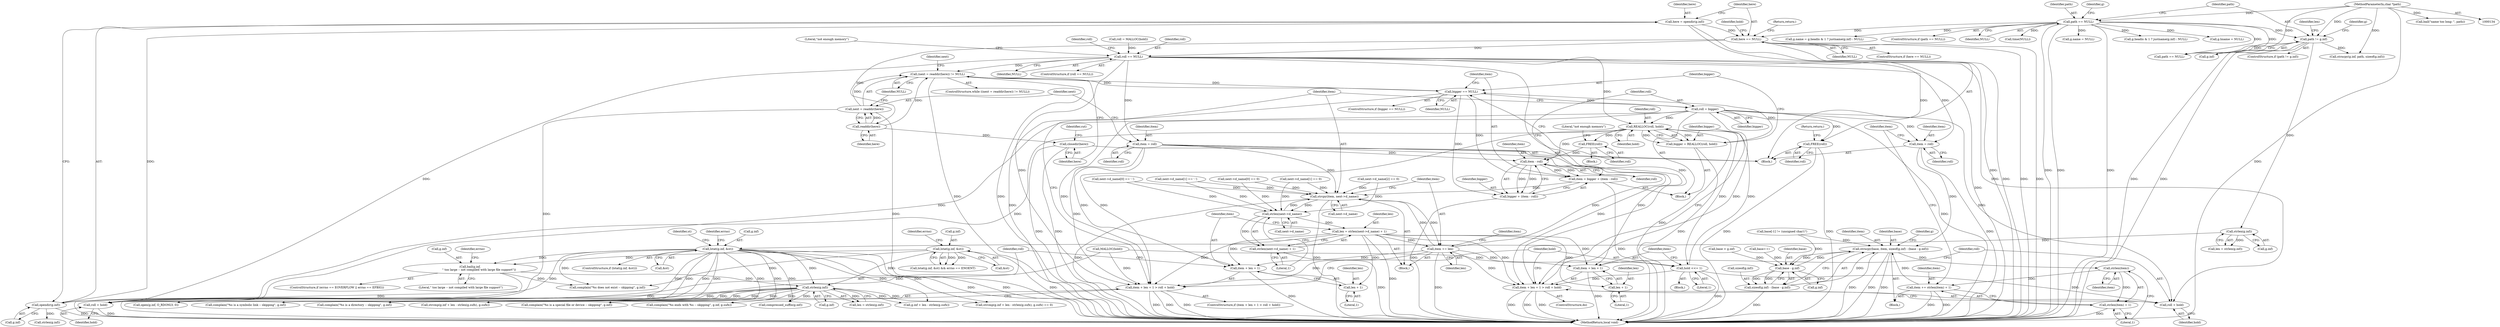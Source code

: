 digraph "0_pigz_fdad1406b3ec809f4954ff7cdf9e99eb18c2458f@API" {
"1000402" [label="(Call,here = opendir(g.inf))"];
"1000404" [label="(Call,opendir(g.inf))"];
"1000232" [label="(Call,lstat(g.inf, &st))"];
"1000227" [label="(Call,strlen(g.inf))"];
"1000196" [label="(Call,path != g.inf)"];
"1000148" [label="(Call,path == NULL)"];
"1000135" [label="(MethodParameterIn,char *path)"];
"1000304" [label="(Call,strlen(g.inf))"];
"1000281" [label="(Call,bail(g.inf,\n                    \" too large -- not compiled with large file support\"))"];
"1000264" [label="(Call,lstat(g.inf, &st))"];
"1000409" [label="(Call,here == NULL)"];
"1000421" [label="(Call,roll == NULL)"];
"1000431" [label="(Call,item = roll)"];
"1000492" [label="(Call,item + len + 1 > roll + hold)"];
"1000493" [label="(Call,item + len + 1)"];
"1000507" [label="(Call,item + len + 1 > roll + hold)"];
"1000508" [label="(Call,item + len + 1)"];
"1000535" [label="(Call,item - roll)"];
"1000531" [label="(Call,item = bigger + (item - roll))"];
"1000541" [label="(Call,strcpy(item, next->d_name))"];
"1000486" [label="(Call,strlen(next->d_name))"];
"1000483" [label="(Call,len = strlen(next->d_name) + 1)"];
"1000495" [label="(Call,len + 1)"];
"1000510" [label="(Call,len + 1)"];
"1000546" [label="(Call,item += len)"];
"1000485" [label="(Call,strlen(next->d_name) + 1)"];
"1000533" [label="(Call,bigger + (item - roll))"];
"1000435" [label="(Call,(next = readdir(here)) != NULL)"];
"1000522" [label="(Call,bigger == NULL)"];
"1000538" [label="(Call,roll = bigger)"];
"1000498" [label="(Call,roll + hold)"];
"1000513" [label="(Call,roll + hold)"];
"1000518" [label="(Call,REALLOC(roll, hold))"];
"1000504" [label="(Call,hold <<= 1)"];
"1000516" [label="(Call,bigger = REALLOC(roll, hold))"];
"1000526" [label="(Call,FREE(roll))"];
"1000606" [label="(Call,item = roll)"];
"1000613" [label="(Call,strncpy(base, item, sizeof(g.inf) - (base - g.inf)))"];
"1000621" [label="(Call,base - g.inf)"];
"1000616" [label="(Call,sizeof(g.inf) - (base - g.inf))"];
"1000662" [label="(Call,strlen(item))"];
"1000659" [label="(Call,item += strlen(item) + 1)"];
"1000661" [label="(Call,strlen(item) + 1)"];
"1000669" [label="(Call,FREE(roll))"];
"1000438" [label="(Call,readdir(here))"];
"1000436" [label="(Call,next = readdir(here))"];
"1000553" [label="(Call,closedir(here))"];
"1000611" [label="(Identifier,item)"];
"1000281" [label="(Call,bail(g.inf,\n                    \" too large -- not compiled with large file support\"))"];
"1000538" [label="(Call,roll = bigger)"];
"1000782" [label="(Call,g.headis & 1 ? justname(g.inf) : NULL)"];
"1000222" [label="(Call,bail(\"name too long: \", path))"];
"1000695" [label="(Call,g.inf + len - strlen(g.sufx))"];
"1000410" [label="(Identifier,here)"];
"1000273" [label="(ControlStructure,if (errno == EOVERFLOW || errno == EFBIG))"];
"1000622" [label="(Identifier,base)"];
"1000739" [label="(Call,compressed_suffix(g.inf))"];
"1000421" [label="(Call,roll == NULL)"];
"1000574" [label="(Call,base[-1] != (unsigned char)'/')"];
"1000483" [label="(Call,len = strlen(next->d_name) + 1)"];
"1000671" [label="(Return,return;)"];
"1000439" [label="(Identifier,here)"];
"1000486" [label="(Call,strlen(next->d_name))"];
"1000425" [label="(Literal,\"not enough memory\")"];
"1000532" [label="(Identifier,item)"];
"1000693" [label="(Call,strcmp(g.inf + len - strlen(g.sufx), g.sufx) == 0)"];
"1000285" [label="(Literal,\" too large -- not compiled with large file support\")"];
"1000519" [label="(Identifier,roll)"];
"1000613" [label="(Call,strncpy(base, item, sizeof(g.inf) - (base - g.inf)))"];
"1000670" [label="(Identifier,roll)"];
"1000535" [label="(Call,item - roll)"];
"1000302" [label="(Call,len = strlen(g.inf))"];
"1000231" [label="(ControlStructure,if (lstat(g.inf, &st)))"];
"1000537" [label="(Identifier,roll)"];
"1000520" [label="(Identifier,hold)"];
"1000506" [label="(Literal,1)"];
"1000432" [label="(Identifier,item)"];
"1000202" [label="(Call,strncpy(g.inf, path, sizeof(g.inf)))"];
"1000440" [label="(Identifier,NULL)"];
"1000529" [label="(Literal,\"not enough memory\")"];
"1000569" [label="(Call,base > g.inf)"];
"1000513" [label="(Call,roll + hold)"];
"1000227" [label="(Call,strlen(g.inf))"];
"1000287" [label="(Identifier,errno)"];
"1000539" [label="(Identifier,roll)"];
"1000271" [label="(Identifier,errno)"];
"1000516" [label="(Call,bigger = REALLOC(roll, hold))"];
"1000435" [label="(Call,(next = readdir(here)) != NULL)"];
"1000606" [label="(Call,item = roll)"];
"1000431" [label="(Call,item = roll)"];
"1000232" [label="(Call,lstat(g.inf, &st))"];
"1000514" [label="(Identifier,roll)"];
"1000521" [label="(ControlStructure,if (bigger == NULL))"];
"1000304" [label="(Call,strlen(g.inf))"];
"1000662" [label="(Call,strlen(item))"];
"1000563" [label="(Call,strlen(g.inf))"];
"1000547" [label="(Identifier,item)"];
"1000811" [label="(Call,g.hname = NULL)"];
"1000500" [label="(Identifier,hold)"];
"1000412" [label="(Return,return;)"];
"1000282" [label="(Call,g.inf)"];
"1000263" [label="(Call,lstat(g.inf, &st) && errno == ENOENT)"];
"1000534" [label="(Identifier,bigger)"];
"1000603" [label="(Call,base++)"];
"1000664" [label="(Literal,1)"];
"1000526" [label="(Call,FREE(roll))"];
"1000404" [label="(Call,opendir(g.inf))"];
"1000333" [label="(Call,complain(\"%s is a special file or device -- skipping\", g.inf))"];
"1000960" [label="(Call,path == NULL)"];
"1000508" [label="(Call,item + len + 1)"];
"1000710" [label="(Call,complain(\"%s ends with %s -- skipping\", g.inf, g.sufx))"];
"1000493" [label="(Call,item + len + 1)"];
"1001438" [label="(MethodReturn,local void)"];
"1000162" [label="(Call,g.name = NULL)"];
"1000135" [label="(MethodParameterIn,char *path)"];
"1000204" [label="(Identifier,g)"];
"1000429" [label="(Identifier,roll)"];
"1000778" [label="(Call,g.name = g.headis & 1 ? justname(g.inf) : NULL)"];
"1000497" [label="(Literal,1)"];
"1000504" [label="(Call,hold <<= 1)"];
"1000659" [label="(Call,item += strlen(item) + 1)"];
"1000608" [label="(Identifier,roll)"];
"1000554" [label="(Identifier,here)"];
"1000660" [label="(Identifier,item)"];
"1000661" [label="(Call,strlen(item) + 1)"];
"1000533" [label="(Call,bigger + (item - roll))"];
"1000523" [label="(Identifier,bigger)"];
"1000437" [label="(Identifier,next)"];
"1000147" [label="(ControlStructure,if (path == NULL))"];
"1000548" [label="(Identifier,len)"];
"1000543" [label="(Call,next->d_name)"];
"1000149" [label="(Identifier,path)"];
"1000242" [label="(Identifier,errno)"];
"1000515" [label="(Identifier,hold)"];
"1000233" [label="(Call,g.inf)"];
"1000402" [label="(Call,here = opendir(g.inf))"];
"1000546" [label="(Call,item += len)"];
"1000498" [label="(Call,roll + hold)"];
"1000452" [label="(Call,next->d_name[0] == '.')"];
"1000423" [label="(Identifier,NULL)"];
"1000411" [label="(Identifier,NULL)"];
"1000444" [label="(Call,next->d_name[0] == 0)"];
"1000487" [label="(Call,next->d_name)"];
"1000468" [label="(Call,next->d_name[1] == '.')"];
"1000614" [label="(Identifier,base)"];
"1000499" [label="(Identifier,roll)"];
"1000510" [label="(Call,len + 1)"];
"1000495" [label="(Call,len + 1)"];
"1000617" [label="(Call,sizeof(g.inf))"];
"1000540" [label="(Identifier,bigger)"];
"1000416" [label="(Call,roll = MALLOC(hold))"];
"1000492" [label="(Call,item + len + 1 > roll + hold)"];
"1000616" [label="(Call,sizeof(g.inf) - (base - g.inf))"];
"1000226" [label="(Identifier,len)"];
"1000496" [label="(Identifier,len)"];
"1000485" [label="(Call,strlen(next->d_name) + 1)"];
"1000447" [label="(Identifier,next)"];
"1000408" [label="(ControlStructure,if (here == NULL))"];
"1000522" [label="(Call,bigger == NULL)"];
"1000556" [label="(Identifier,cut)"];
"1000484" [label="(Identifier,len)"];
"1000511" [label="(Identifier,len)"];
"1000236" [label="(Call,&st)"];
"1000264" [label="(Call,lstat(g.inf, &st))"];
"1000460" [label="(Call,next->d_name[1] == 0)"];
"1000607" [label="(Identifier,item)"];
"1000507" [label="(Call,item + len + 1 > roll + hold)"];
"1000150" [label="(Identifier,NULL)"];
"1000541" [label="(Call,strcpy(item, next->d_name))"];
"1000612" [label="(Block,)"];
"1000305" [label="(Call,g.inf)"];
"1000761" [label="(Call,open(g.inf, O_RDONLY, 0))"];
"1000551" [label="(Identifier,item)"];
"1000525" [label="(Block,)"];
"1000268" [label="(Call,&st)"];
"1000296" [label="(Call,complain(\"%s does not exist -- skipping\", g.inf))"];
"1000265" [label="(Call,g.inf)"];
"1000509" [label="(Identifier,item)"];
"1000475" [label="(Call,next->d_name[2] == 0)"];
"1000518" [label="(Call,REALLOC(roll, hold))"];
"1000433" [label="(Identifier,roll)"];
"1000197" [label="(Identifier,path)"];
"1000313" [label="(Identifier,st)"];
"1000505" [label="(Identifier,hold)"];
"1000531" [label="(Call,item = bigger + (item - roll))"];
"1000491" [label="(ControlStructure,if (item + len + 1 > roll + hold))"];
"1000358" [label="(Call,complain(\"%s is a symbolic link -- skipping\", g.inf))"];
"1000414" [label="(Identifier,hold)"];
"1000621" [label="(Call,base - g.inf)"];
"1000623" [label="(Call,g.inf)"];
"1000512" [label="(Literal,1)"];
"1000438" [label="(Call,readdir(here))"];
"1000441" [label="(Block,)"];
"1000501" [label="(Block,)"];
"1000148" [label="(Call,path == NULL)"];
"1000422" [label="(Identifier,roll)"];
"1000490" [label="(Literal,1)"];
"1000629" [label="(Identifier,g)"];
"1000378" [label="(Call,complain(\"%s is a directory -- skipping\", g.inf))"];
"1000184" [label="(Call,time(NULL))"];
"1000524" [label="(Identifier,NULL)"];
"1000694" [label="(Call,strcmp(g.inf + len - strlen(g.sufx), g.sufx))"];
"1000553" [label="(Call,closedir(here))"];
"1000403" [label="(Identifier,here)"];
"1000420" [label="(ControlStructure,if (roll == NULL))"];
"1000503" [label="(Block,)"];
"1000228" [label="(Call,g.inf)"];
"1000196" [label="(Call,path != g.inf)"];
"1000536" [label="(Identifier,item)"];
"1000418" [label="(Call,MALLOC(hold))"];
"1000669" [label="(Call,FREE(roll))"];
"1000225" [label="(Call,len = strlen(g.inf))"];
"1000663" [label="(Identifier,item)"];
"1000615" [label="(Identifier,item)"];
"1000409" [label="(Call,here == NULL)"];
"1000502" [label="(ControlStructure,do)"];
"1000517" [label="(Identifier,bigger)"];
"1000195" [label="(ControlStructure,if (path != g.inf))"];
"1000405" [label="(Call,g.inf)"];
"1000527" [label="(Identifier,roll)"];
"1000392" [label="(Block,)"];
"1000198" [label="(Call,g.inf)"];
"1000436" [label="(Call,next = readdir(here))"];
"1000494" [label="(Identifier,item)"];
"1000542" [label="(Identifier,item)"];
"1000434" [label="(ControlStructure,while ((next = readdir(here)) != NULL))"];
"1000154" [label="(Identifier,g)"];
"1000402" -> "1000392"  [label="AST: "];
"1000402" -> "1000404"  [label="CFG: "];
"1000403" -> "1000402"  [label="AST: "];
"1000404" -> "1000402"  [label="AST: "];
"1000410" -> "1000402"  [label="CFG: "];
"1000402" -> "1001438"  [label="DDG: "];
"1000404" -> "1000402"  [label="DDG: "];
"1000402" -> "1000409"  [label="DDG: "];
"1000404" -> "1000405"  [label="CFG: "];
"1000405" -> "1000404"  [label="AST: "];
"1000404" -> "1001438"  [label="DDG: "];
"1000232" -> "1000404"  [label="DDG: "];
"1000304" -> "1000404"  [label="DDG: "];
"1000404" -> "1000563"  [label="DDG: "];
"1000232" -> "1000231"  [label="AST: "];
"1000232" -> "1000236"  [label="CFG: "];
"1000233" -> "1000232"  [label="AST: "];
"1000236" -> "1000232"  [label="AST: "];
"1000242" -> "1000232"  [label="CFG: "];
"1000313" -> "1000232"  [label="CFG: "];
"1000232" -> "1001438"  [label="DDG: "];
"1000232" -> "1001438"  [label="DDG: "];
"1000227" -> "1000232"  [label="DDG: "];
"1000232" -> "1000281"  [label="DDG: "];
"1000232" -> "1000296"  [label="DDG: "];
"1000232" -> "1000304"  [label="DDG: "];
"1000232" -> "1000333"  [label="DDG: "];
"1000232" -> "1000358"  [label="DDG: "];
"1000232" -> "1000378"  [label="DDG: "];
"1000232" -> "1000693"  [label="DDG: "];
"1000232" -> "1000694"  [label="DDG: "];
"1000232" -> "1000695"  [label="DDG: "];
"1000232" -> "1000710"  [label="DDG: "];
"1000232" -> "1000739"  [label="DDG: "];
"1000232" -> "1000761"  [label="DDG: "];
"1000227" -> "1000225"  [label="AST: "];
"1000227" -> "1000228"  [label="CFG: "];
"1000228" -> "1000227"  [label="AST: "];
"1000225" -> "1000227"  [label="CFG: "];
"1000227" -> "1000225"  [label="DDG: "];
"1000196" -> "1000227"  [label="DDG: "];
"1000196" -> "1000195"  [label="AST: "];
"1000196" -> "1000198"  [label="CFG: "];
"1000197" -> "1000196"  [label="AST: "];
"1000198" -> "1000196"  [label="AST: "];
"1000204" -> "1000196"  [label="CFG: "];
"1000226" -> "1000196"  [label="CFG: "];
"1000196" -> "1001438"  [label="DDG: "];
"1000196" -> "1001438"  [label="DDG: "];
"1000148" -> "1000196"  [label="DDG: "];
"1000135" -> "1000196"  [label="DDG: "];
"1000196" -> "1000202"  [label="DDG: "];
"1000196" -> "1000960"  [label="DDG: "];
"1000148" -> "1000147"  [label="AST: "];
"1000148" -> "1000150"  [label="CFG: "];
"1000149" -> "1000148"  [label="AST: "];
"1000150" -> "1000148"  [label="AST: "];
"1000154" -> "1000148"  [label="CFG: "];
"1000197" -> "1000148"  [label="CFG: "];
"1000148" -> "1001438"  [label="DDG: "];
"1000148" -> "1001438"  [label="DDG: "];
"1000148" -> "1001438"  [label="DDG: "];
"1000135" -> "1000148"  [label="DDG: "];
"1000148" -> "1000162"  [label="DDG: "];
"1000148" -> "1000184"  [label="DDG: "];
"1000148" -> "1000409"  [label="DDG: "];
"1000148" -> "1000778"  [label="DDG: "];
"1000148" -> "1000782"  [label="DDG: "];
"1000148" -> "1000811"  [label="DDG: "];
"1000148" -> "1000960"  [label="DDG: "];
"1000148" -> "1000960"  [label="DDG: "];
"1000135" -> "1000134"  [label="AST: "];
"1000135" -> "1001438"  [label="DDG: "];
"1000135" -> "1000202"  [label="DDG: "];
"1000135" -> "1000222"  [label="DDG: "];
"1000135" -> "1000960"  [label="DDG: "];
"1000304" -> "1000302"  [label="AST: "];
"1000304" -> "1000305"  [label="CFG: "];
"1000305" -> "1000304"  [label="AST: "];
"1000302" -> "1000304"  [label="CFG: "];
"1000304" -> "1000302"  [label="DDG: "];
"1000281" -> "1000304"  [label="DDG: "];
"1000264" -> "1000304"  [label="DDG: "];
"1000304" -> "1000333"  [label="DDG: "];
"1000304" -> "1000358"  [label="DDG: "];
"1000304" -> "1000378"  [label="DDG: "];
"1000304" -> "1000693"  [label="DDG: "];
"1000304" -> "1000694"  [label="DDG: "];
"1000304" -> "1000695"  [label="DDG: "];
"1000304" -> "1000710"  [label="DDG: "];
"1000304" -> "1000739"  [label="DDG: "];
"1000304" -> "1000761"  [label="DDG: "];
"1000281" -> "1000273"  [label="AST: "];
"1000281" -> "1000285"  [label="CFG: "];
"1000282" -> "1000281"  [label="AST: "];
"1000285" -> "1000281"  [label="AST: "];
"1000287" -> "1000281"  [label="CFG: "];
"1000281" -> "1001438"  [label="DDG: "];
"1000264" -> "1000281"  [label="DDG: "];
"1000281" -> "1000296"  [label="DDG: "];
"1000264" -> "1000263"  [label="AST: "];
"1000264" -> "1000268"  [label="CFG: "];
"1000265" -> "1000264"  [label="AST: "];
"1000268" -> "1000264"  [label="AST: "];
"1000271" -> "1000264"  [label="CFG: "];
"1000263" -> "1000264"  [label="CFG: "];
"1000264" -> "1001438"  [label="DDG: "];
"1000264" -> "1000263"  [label="DDG: "];
"1000264" -> "1000263"  [label="DDG: "];
"1000264" -> "1000296"  [label="DDG: "];
"1000409" -> "1000408"  [label="AST: "];
"1000409" -> "1000411"  [label="CFG: "];
"1000410" -> "1000409"  [label="AST: "];
"1000411" -> "1000409"  [label="AST: "];
"1000412" -> "1000409"  [label="CFG: "];
"1000414" -> "1000409"  [label="CFG: "];
"1000409" -> "1001438"  [label="DDG: "];
"1000409" -> "1001438"  [label="DDG: "];
"1000409" -> "1001438"  [label="DDG: "];
"1000409" -> "1000421"  [label="DDG: "];
"1000409" -> "1000438"  [label="DDG: "];
"1000421" -> "1000420"  [label="AST: "];
"1000421" -> "1000423"  [label="CFG: "];
"1000422" -> "1000421"  [label="AST: "];
"1000423" -> "1000421"  [label="AST: "];
"1000425" -> "1000421"  [label="CFG: "];
"1000429" -> "1000421"  [label="CFG: "];
"1000421" -> "1001438"  [label="DDG: "];
"1000416" -> "1000421"  [label="DDG: "];
"1000421" -> "1000431"  [label="DDG: "];
"1000421" -> "1000435"  [label="DDG: "];
"1000421" -> "1000492"  [label="DDG: "];
"1000421" -> "1000498"  [label="DDG: "];
"1000421" -> "1000507"  [label="DDG: "];
"1000421" -> "1000513"  [label="DDG: "];
"1000421" -> "1000518"  [label="DDG: "];
"1000421" -> "1000606"  [label="DDG: "];
"1000421" -> "1000669"  [label="DDG: "];
"1000431" -> "1000392"  [label="AST: "];
"1000431" -> "1000433"  [label="CFG: "];
"1000432" -> "1000431"  [label="AST: "];
"1000433" -> "1000431"  [label="AST: "];
"1000437" -> "1000431"  [label="CFG: "];
"1000431" -> "1000492"  [label="DDG: "];
"1000431" -> "1000493"  [label="DDG: "];
"1000431" -> "1000507"  [label="DDG: "];
"1000431" -> "1000508"  [label="DDG: "];
"1000431" -> "1000535"  [label="DDG: "];
"1000431" -> "1000541"  [label="DDG: "];
"1000492" -> "1000491"  [label="AST: "];
"1000492" -> "1000498"  [label="CFG: "];
"1000493" -> "1000492"  [label="AST: "];
"1000498" -> "1000492"  [label="AST: "];
"1000505" -> "1000492"  [label="CFG: "];
"1000542" -> "1000492"  [label="CFG: "];
"1000492" -> "1001438"  [label="DDG: "];
"1000492" -> "1001438"  [label="DDG: "];
"1000492" -> "1001438"  [label="DDG: "];
"1000546" -> "1000492"  [label="DDG: "];
"1000483" -> "1000492"  [label="DDG: "];
"1000538" -> "1000492"  [label="DDG: "];
"1000518" -> "1000492"  [label="DDG: "];
"1000418" -> "1000492"  [label="DDG: "];
"1000493" -> "1000495"  [label="CFG: "];
"1000494" -> "1000493"  [label="AST: "];
"1000495" -> "1000493"  [label="AST: "];
"1000499" -> "1000493"  [label="CFG: "];
"1000493" -> "1001438"  [label="DDG: "];
"1000546" -> "1000493"  [label="DDG: "];
"1000483" -> "1000493"  [label="DDG: "];
"1000507" -> "1000502"  [label="AST: "];
"1000507" -> "1000513"  [label="CFG: "];
"1000508" -> "1000507"  [label="AST: "];
"1000513" -> "1000507"  [label="AST: "];
"1000505" -> "1000507"  [label="CFG: "];
"1000517" -> "1000507"  [label="CFG: "];
"1000507" -> "1001438"  [label="DDG: "];
"1000507" -> "1001438"  [label="DDG: "];
"1000507" -> "1001438"  [label="DDG: "];
"1000546" -> "1000507"  [label="DDG: "];
"1000483" -> "1000507"  [label="DDG: "];
"1000538" -> "1000507"  [label="DDG: "];
"1000504" -> "1000507"  [label="DDG: "];
"1000508" -> "1000510"  [label="CFG: "];
"1000509" -> "1000508"  [label="AST: "];
"1000510" -> "1000508"  [label="AST: "];
"1000514" -> "1000508"  [label="CFG: "];
"1000508" -> "1001438"  [label="DDG: "];
"1000546" -> "1000508"  [label="DDG: "];
"1000483" -> "1000508"  [label="DDG: "];
"1000535" -> "1000533"  [label="AST: "];
"1000535" -> "1000537"  [label="CFG: "];
"1000536" -> "1000535"  [label="AST: "];
"1000537" -> "1000535"  [label="AST: "];
"1000533" -> "1000535"  [label="CFG: "];
"1000535" -> "1000531"  [label="DDG: "];
"1000535" -> "1000531"  [label="DDG: "];
"1000535" -> "1000533"  [label="DDG: "];
"1000535" -> "1000533"  [label="DDG: "];
"1000546" -> "1000535"  [label="DDG: "];
"1000518" -> "1000535"  [label="DDG: "];
"1000526" -> "1000535"  [label="DDG: "];
"1000531" -> "1000501"  [label="AST: "];
"1000531" -> "1000533"  [label="CFG: "];
"1000532" -> "1000531"  [label="AST: "];
"1000533" -> "1000531"  [label="AST: "];
"1000539" -> "1000531"  [label="CFG: "];
"1000531" -> "1001438"  [label="DDG: "];
"1000522" -> "1000531"  [label="DDG: "];
"1000531" -> "1000541"  [label="DDG: "];
"1000541" -> "1000441"  [label="AST: "];
"1000541" -> "1000543"  [label="CFG: "];
"1000542" -> "1000541"  [label="AST: "];
"1000543" -> "1000541"  [label="AST: "];
"1000547" -> "1000541"  [label="CFG: "];
"1000541" -> "1001438"  [label="DDG: "];
"1000541" -> "1001438"  [label="DDG: "];
"1000541" -> "1000486"  [label="DDG: "];
"1000546" -> "1000541"  [label="DDG: "];
"1000460" -> "1000541"  [label="DDG: "];
"1000475" -> "1000541"  [label="DDG: "];
"1000468" -> "1000541"  [label="DDG: "];
"1000444" -> "1000541"  [label="DDG: "];
"1000452" -> "1000541"  [label="DDG: "];
"1000486" -> "1000541"  [label="DDG: "];
"1000541" -> "1000546"  [label="DDG: "];
"1000486" -> "1000485"  [label="AST: "];
"1000486" -> "1000487"  [label="CFG: "];
"1000487" -> "1000486"  [label="AST: "];
"1000490" -> "1000486"  [label="CFG: "];
"1000486" -> "1000483"  [label="DDG: "];
"1000486" -> "1000485"  [label="DDG: "];
"1000460" -> "1000486"  [label="DDG: "];
"1000475" -> "1000486"  [label="DDG: "];
"1000468" -> "1000486"  [label="DDG: "];
"1000444" -> "1000486"  [label="DDG: "];
"1000452" -> "1000486"  [label="DDG: "];
"1000483" -> "1000441"  [label="AST: "];
"1000483" -> "1000485"  [label="CFG: "];
"1000484" -> "1000483"  [label="AST: "];
"1000485" -> "1000483"  [label="AST: "];
"1000494" -> "1000483"  [label="CFG: "];
"1000483" -> "1001438"  [label="DDG: "];
"1000483" -> "1000495"  [label="DDG: "];
"1000483" -> "1000510"  [label="DDG: "];
"1000483" -> "1000546"  [label="DDG: "];
"1000495" -> "1000497"  [label="CFG: "];
"1000496" -> "1000495"  [label="AST: "];
"1000497" -> "1000495"  [label="AST: "];
"1000510" -> "1000512"  [label="CFG: "];
"1000511" -> "1000510"  [label="AST: "];
"1000512" -> "1000510"  [label="AST: "];
"1000546" -> "1000441"  [label="AST: "];
"1000546" -> "1000548"  [label="CFG: "];
"1000547" -> "1000546"  [label="AST: "];
"1000548" -> "1000546"  [label="AST: "];
"1000551" -> "1000546"  [label="CFG: "];
"1000546" -> "1001438"  [label="DDG: "];
"1000485" -> "1000490"  [label="CFG: "];
"1000490" -> "1000485"  [label="AST: "];
"1000485" -> "1001438"  [label="DDG: "];
"1000534" -> "1000533"  [label="AST: "];
"1000533" -> "1001438"  [label="DDG: "];
"1000522" -> "1000533"  [label="DDG: "];
"1000435" -> "1000434"  [label="AST: "];
"1000435" -> "1000440"  [label="CFG: "];
"1000436" -> "1000435"  [label="AST: "];
"1000440" -> "1000435"  [label="AST: "];
"1000447" -> "1000435"  [label="CFG: "];
"1000554" -> "1000435"  [label="CFG: "];
"1000435" -> "1001438"  [label="DDG: "];
"1000435" -> "1001438"  [label="DDG: "];
"1000436" -> "1000435"  [label="DDG: "];
"1000438" -> "1000435"  [label="DDG: "];
"1000522" -> "1000435"  [label="DDG: "];
"1000435" -> "1000522"  [label="DDG: "];
"1000522" -> "1000521"  [label="AST: "];
"1000522" -> "1000524"  [label="CFG: "];
"1000523" -> "1000522"  [label="AST: "];
"1000524" -> "1000522"  [label="AST: "];
"1000527" -> "1000522"  [label="CFG: "];
"1000532" -> "1000522"  [label="CFG: "];
"1000522" -> "1001438"  [label="DDG: "];
"1000516" -> "1000522"  [label="DDG: "];
"1000522" -> "1000538"  [label="DDG: "];
"1000538" -> "1000501"  [label="AST: "];
"1000538" -> "1000540"  [label="CFG: "];
"1000539" -> "1000538"  [label="AST: "];
"1000540" -> "1000538"  [label="AST: "];
"1000542" -> "1000538"  [label="CFG: "];
"1000538" -> "1001438"  [label="DDG: "];
"1000538" -> "1000498"  [label="DDG: "];
"1000538" -> "1000513"  [label="DDG: "];
"1000538" -> "1000518"  [label="DDG: "];
"1000538" -> "1000606"  [label="DDG: "];
"1000538" -> "1000669"  [label="DDG: "];
"1000498" -> "1000500"  [label="CFG: "];
"1000499" -> "1000498"  [label="AST: "];
"1000500" -> "1000498"  [label="AST: "];
"1000498" -> "1001438"  [label="DDG: "];
"1000518" -> "1000498"  [label="DDG: "];
"1000418" -> "1000498"  [label="DDG: "];
"1000513" -> "1000515"  [label="CFG: "];
"1000514" -> "1000513"  [label="AST: "];
"1000515" -> "1000513"  [label="AST: "];
"1000504" -> "1000513"  [label="DDG: "];
"1000518" -> "1000516"  [label="AST: "];
"1000518" -> "1000520"  [label="CFG: "];
"1000519" -> "1000518"  [label="AST: "];
"1000520" -> "1000518"  [label="AST: "];
"1000516" -> "1000518"  [label="CFG: "];
"1000518" -> "1001438"  [label="DDG: "];
"1000518" -> "1000504"  [label="DDG: "];
"1000518" -> "1000516"  [label="DDG: "];
"1000518" -> "1000516"  [label="DDG: "];
"1000504" -> "1000518"  [label="DDG: "];
"1000518" -> "1000526"  [label="DDG: "];
"1000504" -> "1000503"  [label="AST: "];
"1000504" -> "1000506"  [label="CFG: "];
"1000505" -> "1000504"  [label="AST: "];
"1000506" -> "1000504"  [label="AST: "];
"1000509" -> "1000504"  [label="CFG: "];
"1000504" -> "1001438"  [label="DDG: "];
"1000418" -> "1000504"  [label="DDG: "];
"1000516" -> "1000501"  [label="AST: "];
"1000517" -> "1000516"  [label="AST: "];
"1000523" -> "1000516"  [label="CFG: "];
"1000516" -> "1001438"  [label="DDG: "];
"1000526" -> "1000525"  [label="AST: "];
"1000526" -> "1000527"  [label="CFG: "];
"1000527" -> "1000526"  [label="AST: "];
"1000529" -> "1000526"  [label="CFG: "];
"1000606" -> "1000392"  [label="AST: "];
"1000606" -> "1000608"  [label="CFG: "];
"1000607" -> "1000606"  [label="AST: "];
"1000608" -> "1000606"  [label="AST: "];
"1000611" -> "1000606"  [label="CFG: "];
"1000606" -> "1001438"  [label="DDG: "];
"1000606" -> "1000613"  [label="DDG: "];
"1000613" -> "1000612"  [label="AST: "];
"1000613" -> "1000616"  [label="CFG: "];
"1000614" -> "1000613"  [label="AST: "];
"1000615" -> "1000613"  [label="AST: "];
"1000616" -> "1000613"  [label="AST: "];
"1000629" -> "1000613"  [label="CFG: "];
"1000613" -> "1001438"  [label="DDG: "];
"1000613" -> "1001438"  [label="DDG: "];
"1000613" -> "1001438"  [label="DDG: "];
"1000574" -> "1000613"  [label="DDG: "];
"1000621" -> "1000613"  [label="DDG: "];
"1000659" -> "1000613"  [label="DDG: "];
"1000616" -> "1000613"  [label="DDG: "];
"1000613" -> "1000621"  [label="DDG: "];
"1000613" -> "1000662"  [label="DDG: "];
"1000621" -> "1000616"  [label="AST: "];
"1000621" -> "1000623"  [label="CFG: "];
"1000622" -> "1000621"  [label="AST: "];
"1000623" -> "1000621"  [label="AST: "];
"1000616" -> "1000621"  [label="CFG: "];
"1000621" -> "1000616"  [label="DDG: "];
"1000621" -> "1000616"  [label="DDG: "];
"1000603" -> "1000621"  [label="DDG: "];
"1000569" -> "1000621"  [label="DDG: "];
"1000574" -> "1000621"  [label="DDG: "];
"1000617" -> "1000616"  [label="AST: "];
"1000616" -> "1001438"  [label="DDG: "];
"1000662" -> "1000661"  [label="AST: "];
"1000662" -> "1000663"  [label="CFG: "];
"1000663" -> "1000662"  [label="AST: "];
"1000664" -> "1000662"  [label="CFG: "];
"1000662" -> "1000659"  [label="DDG: "];
"1000662" -> "1000661"  [label="DDG: "];
"1000659" -> "1000612"  [label="AST: "];
"1000659" -> "1000661"  [label="CFG: "];
"1000660" -> "1000659"  [label="AST: "];
"1000661" -> "1000659"  [label="AST: "];
"1000611" -> "1000659"  [label="CFG: "];
"1000659" -> "1001438"  [label="DDG: "];
"1000659" -> "1001438"  [label="DDG: "];
"1000661" -> "1000664"  [label="CFG: "];
"1000664" -> "1000661"  [label="AST: "];
"1000661" -> "1001438"  [label="DDG: "];
"1000669" -> "1000392"  [label="AST: "];
"1000669" -> "1000670"  [label="CFG: "];
"1000670" -> "1000669"  [label="AST: "];
"1000671" -> "1000669"  [label="CFG: "];
"1000669" -> "1001438"  [label="DDG: "];
"1000669" -> "1001438"  [label="DDG: "];
"1000438" -> "1000436"  [label="AST: "];
"1000438" -> "1000439"  [label="CFG: "];
"1000439" -> "1000438"  [label="AST: "];
"1000436" -> "1000438"  [label="CFG: "];
"1000438" -> "1000436"  [label="DDG: "];
"1000438" -> "1000553"  [label="DDG: "];
"1000437" -> "1000436"  [label="AST: "];
"1000440" -> "1000436"  [label="CFG: "];
"1000436" -> "1001438"  [label="DDG: "];
"1000436" -> "1001438"  [label="DDG: "];
"1000553" -> "1000392"  [label="AST: "];
"1000553" -> "1000554"  [label="CFG: "];
"1000554" -> "1000553"  [label="AST: "];
"1000556" -> "1000553"  [label="CFG: "];
"1000553" -> "1001438"  [label="DDG: "];
"1000553" -> "1001438"  [label="DDG: "];
}
